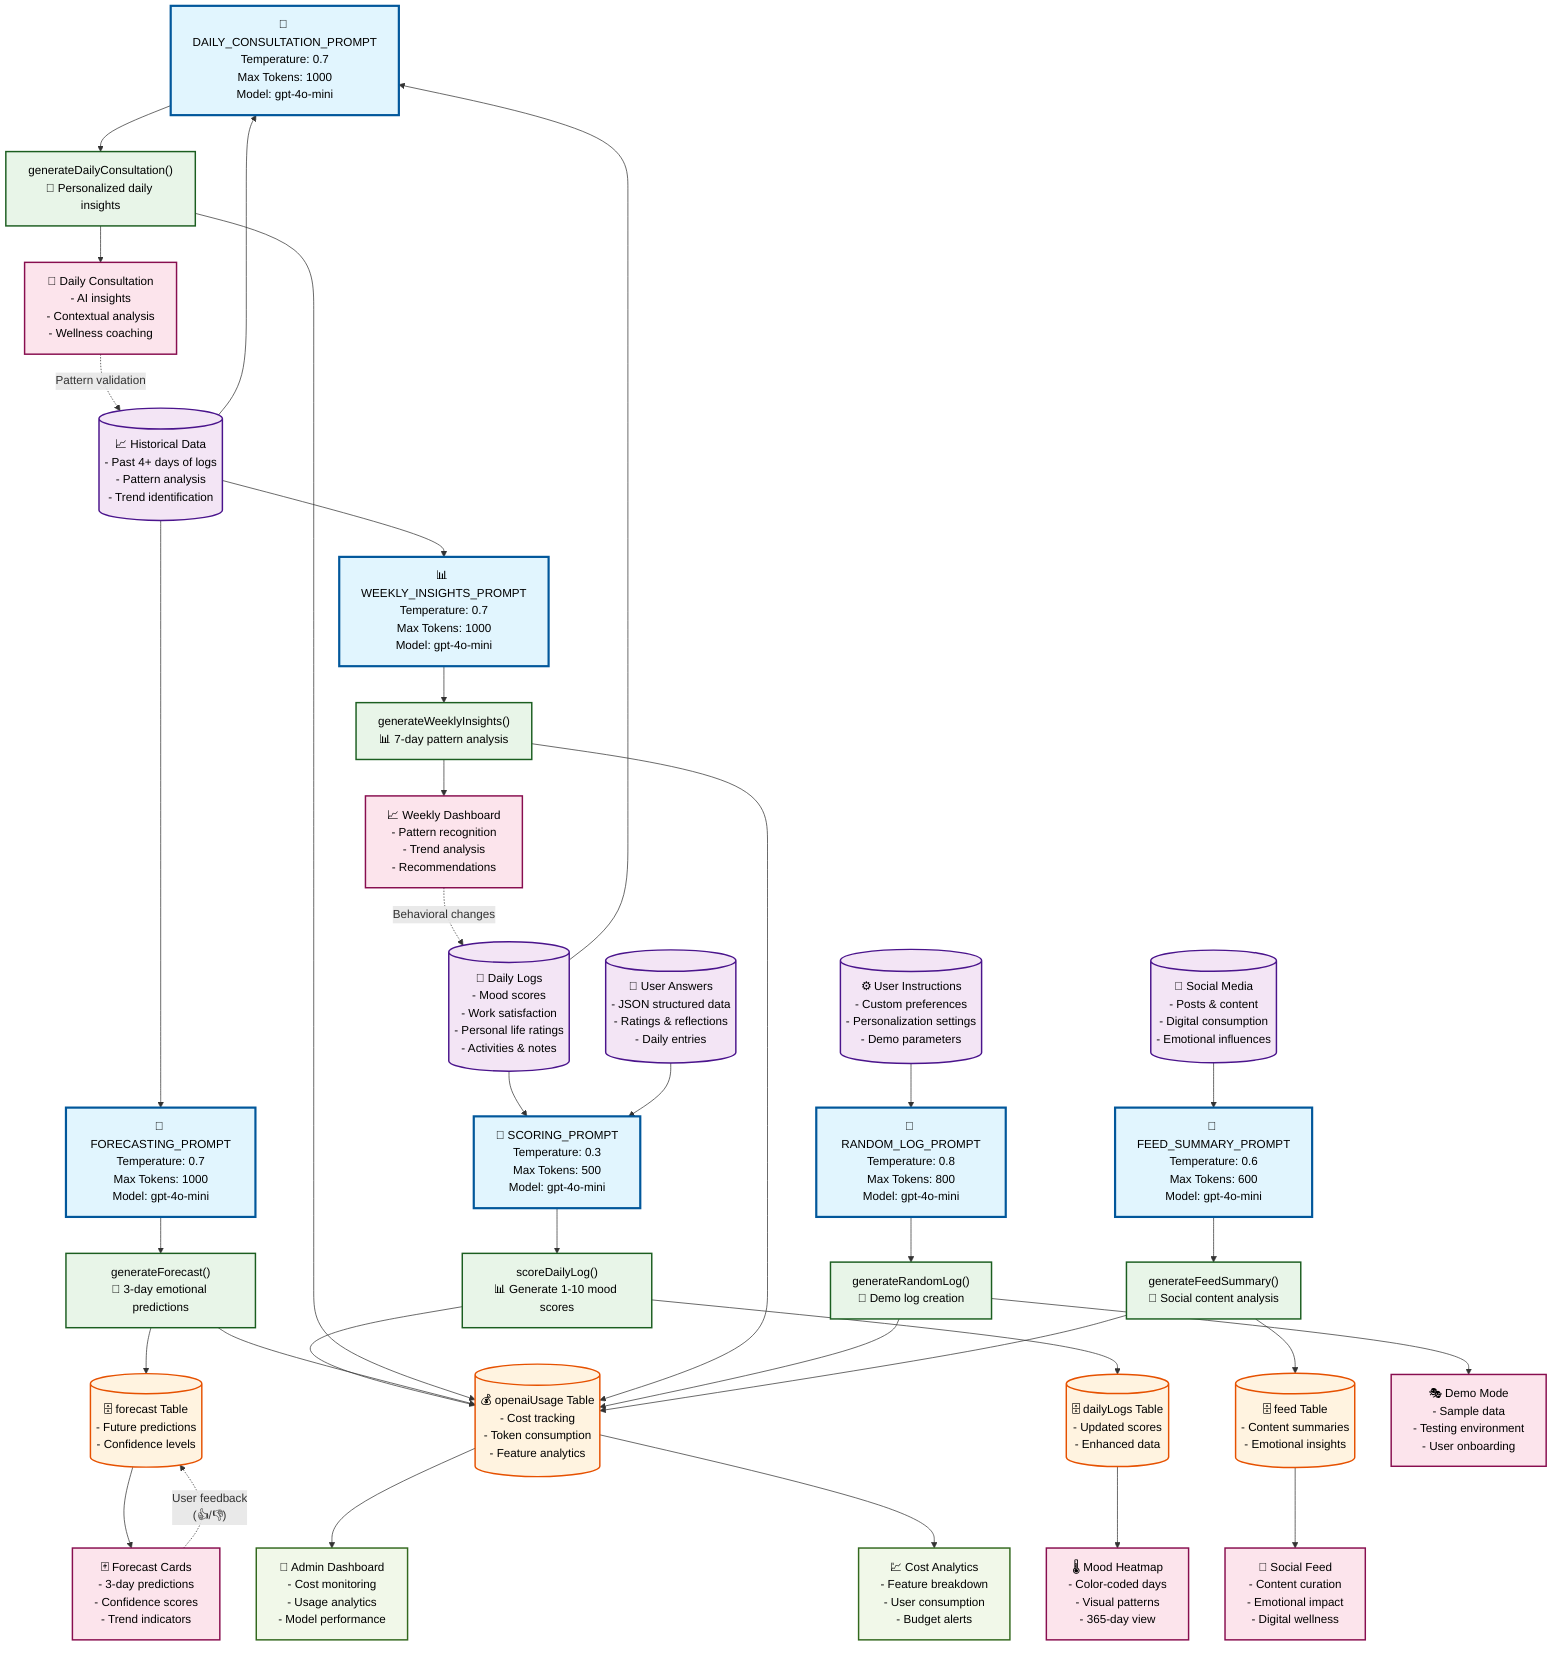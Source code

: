 flowchart TD
    %% Main LLM Prompts
    SCORING_PROMPT["🎯 SCORING_PROMPT<br/>Temperature: 0.3<br/>Max Tokens: 500<br/>Model: gpt-4o-mini"]
    FORECASTING_PROMPT["🔮 FORECASTING_PROMPT<br/>Temperature: 0.7<br/>Max Tokens: 1000<br/>Model: gpt-4o-mini"]
    CONSULTATION_PROMPT["💬 DAILY_CONSULTATION_PROMPT<br/>Temperature: 0.7<br/>Max Tokens: 1000<br/>Model: gpt-4o-mini"]
    INSIGHTS_PROMPT["📊 WEEKLY_INSIGHTS_PROMPT<br/>Temperature: 0.7<br/>Max Tokens: 1000<br/>Model: gpt-4o-mini"]
    RANDOM_LOG_PROMPT["🎲 RANDOM_LOG_PROMPT<br/>Temperature: 0.8<br/>Max Tokens: 800<br/>Model: gpt-4o-mini"]
    FEED_SUMMARY_PROMPT["📱 FEED_SUMMARY_PROMPT<br/>Temperature: 0.6<br/>Max Tokens: 600<br/>Model: gpt-4o-mini"]

    %% Data Sources
    DAILY_LOGS[("📅 Daily Logs<br/>- Mood scores<br/>- Work satisfaction<br/>- Personal life ratings<br/>- Activities & notes")]
    USER_ANSWERS[("📝 User Answers<br/>- JSON structured data<br/>- Ratings & reflections<br/>- Daily entries")]
    HISTORICAL_DATA[("📈 Historical Data<br/>- Past 4+ days of logs<br/>- Pattern analysis<br/>- Trend identification")]
    SOCIAL_MEDIA[("📲 Social Media<br/>- Posts & content<br/>- Digital consumption<br/>- Emotional influences")]
    USER_INSTRUCTIONS[("⚙️ User Instructions<br/>- Custom preferences<br/>- Personalization settings<br/>- Demo parameters")]

    %% Core Application Functions
    SCORE_DAILY_LOG["scoreDailyLog()<br/>📊 Generate 1-10 mood scores"]
    GENERATE_FORECAST["generateForecast()<br/>🔮 3-day emotional predictions"]
    DAILY_CONSULTATION["generateDailyConsultation()<br/>💬 Personalized daily insights"]
    WEEKLY_INSIGHTS["generateWeeklyInsights()<br/>📊 7-day pattern analysis"]
    RANDOM_LOG_GEN["generateRandomLog()<br/>🎲 Demo log creation"]
    FEED_GENERATION["generateFeedSummary()<br/>📱 Social content analysis"]

    %% Database Effects
    DAILY_LOGS_DB[("🗄️ dailyLogs Table<br/>- Updated scores<br/>- Enhanced data")]
    FORECAST_DB[("🗄️ forecast Table<br/>- Future predictions<br/>- Confidence levels")]
    FEED_DB[("🗄️ feed Table<br/>- Content summaries<br/>- Emotional insights")]
    OPENAI_USAGE_DB[("💰 openaiUsage Table<br/>- Cost tracking<br/>- Token consumption<br/>- Feature analytics")]

    %% UI Components
    MOOD_HEATMAP["🌡️ Mood Heatmap<br/>- Color-coded days<br/>- Visual patterns<br/>- 365-day view"]
    FORECAST_CARDS["🃏 Forecast Cards<br/>- 3-day predictions<br/>- Confidence scores<br/>- Trend indicators"]
    CONSULTATION_PANEL["💭 Daily Consultation<br/>- AI insights<br/>- Contextual analysis<br/>- Wellness coaching"]
    INSIGHTS_DASHBOARD["📈 Weekly Dashboard<br/>- Pattern recognition<br/>- Trend analysis<br/>- Recommendations"]
    DEMO_INTERFACE["🎭 Demo Mode<br/>- Sample data<br/>- Testing environment<br/>- User onboarding"]
    FEED_TIMELINE["📰 Social Feed<br/>- Content curation<br/>- Emotional impact<br/>- Digital wellness"]

    %% Admin & Analytics
    ADMIN_DASHBOARD["👑 Admin Dashboard<br/>- Cost monitoring<br/>- Usage analytics<br/>- Model performance"]
    COST_TRACKING["💹 Cost Analytics<br/>- Feature breakdown<br/>- User consumption<br/>- Budget alerts"]

    %% Data Flow Connections
    DAILY_LOGS --> SCORING_PROMPT
    USER_ANSWERS --> SCORING_PROMPT
    SCORING_PROMPT --> SCORE_DAILY_LOG
    SCORE_DAILY_LOG --> DAILY_LOGS_DB
    DAILY_LOGS_DB --> MOOD_HEATMAP

    HISTORICAL_DATA --> FORECASTING_PROMPT
    FORECASTING_PROMPT --> GENERATE_FORECAST
    GENERATE_FORECAST --> FORECAST_DB
    FORECAST_DB --> FORECAST_CARDS

    DAILY_LOGS --> CONSULTATION_PROMPT
    HISTORICAL_DATA --> CONSULTATION_PROMPT
    CONSULTATION_PROMPT --> DAILY_CONSULTATION
    DAILY_CONSULTATION --> CONSULTATION_PANEL

    HISTORICAL_DATA --> INSIGHTS_PROMPT
    INSIGHTS_PROMPT --> WEEKLY_INSIGHTS
    WEEKLY_INSIGHTS --> INSIGHTS_DASHBOARD

    USER_INSTRUCTIONS --> RANDOM_LOG_PROMPT
    RANDOM_LOG_PROMPT --> RANDOM_LOG_GEN
    RANDOM_LOG_GEN --> DEMO_INTERFACE

    SOCIAL_MEDIA --> FEED_SUMMARY_PROMPT
    FEED_SUMMARY_PROMPT --> FEED_GENERATION
    FEED_GENERATION --> FEED_DB
    FEED_DB --> FEED_TIMELINE

    %% Cost Tracking Effects
    SCORE_DAILY_LOG --> OPENAI_USAGE_DB
    GENERATE_FORECAST --> OPENAI_USAGE_DB
    DAILY_CONSULTATION --> OPENAI_USAGE_DB
    WEEKLY_INSIGHTS --> OPENAI_USAGE_DB
    RANDOM_LOG_GEN --> OPENAI_USAGE_DB
    FEED_GENERATION --> OPENAI_USAGE_DB
    
    OPENAI_USAGE_DB --> ADMIN_DASHBOARD
    OPENAI_USAGE_DB --> COST_TRACKING

    %% Feedback Loops
    FORECAST_CARDS -.->|"User feedback<br/>(👍/👎)"| FORECAST_DB
    CONSULTATION_PANEL -.->|"Pattern validation"| HISTORICAL_DATA
    INSIGHTS_DASHBOARD -.->|"Behavioral changes"| DAILY_LOGS

    %% Styling
    classDef promptNode fill:#e1f5fe,stroke:#01579b,stroke-width:3px,color:#000
    classDef dataSource fill:#f3e5f5,stroke:#4a148c,stroke-width:2px,color:#000
    classDef function fill:#e8f5e8,stroke:#1b5e20,stroke-width:2px,color:#000
    classDef database fill:#fff3e0,stroke:#e65100,stroke-width:2px,color:#000
    classDef ui fill:#fce4ec,stroke:#880e4f,stroke-width:2px,color:#000
    classDef admin fill:#f1f8e9,stroke:#33691e,stroke-width:2px,color:#000

    class SCORING_PROMPT,FORECASTING_PROMPT,CONSULTATION_PROMPT,INSIGHTS_PROMPT,RANDOM_LOG_PROMPT,FEED_SUMMARY_PROMPT promptNode
    class DAILY_LOGS,USER_ANSWERS,HISTORICAL_DATA,SOCIAL_MEDIA,USER_INSTRUCTIONS dataSource
    class SCORE_DAILY_LOG,GENERATE_FORECAST,DAILY_CONSULTATION,WEEKLY_INSIGHTS,RANDOM_LOG_GEN,FEED_GENERATION function
    class DAILY_LOGS_DB,FORECAST_DB,FEED_DB,OPENAI_USAGE_DB database
    class MOOD_HEATMAP,FORECAST_CARDS,CONSULTATION_PANEL,INSIGHTS_DASHBOARD,DEMO_INTERFACE,FEED_TIMELINE ui
    class ADMIN_DASHBOARD,COST_TRACKING admin